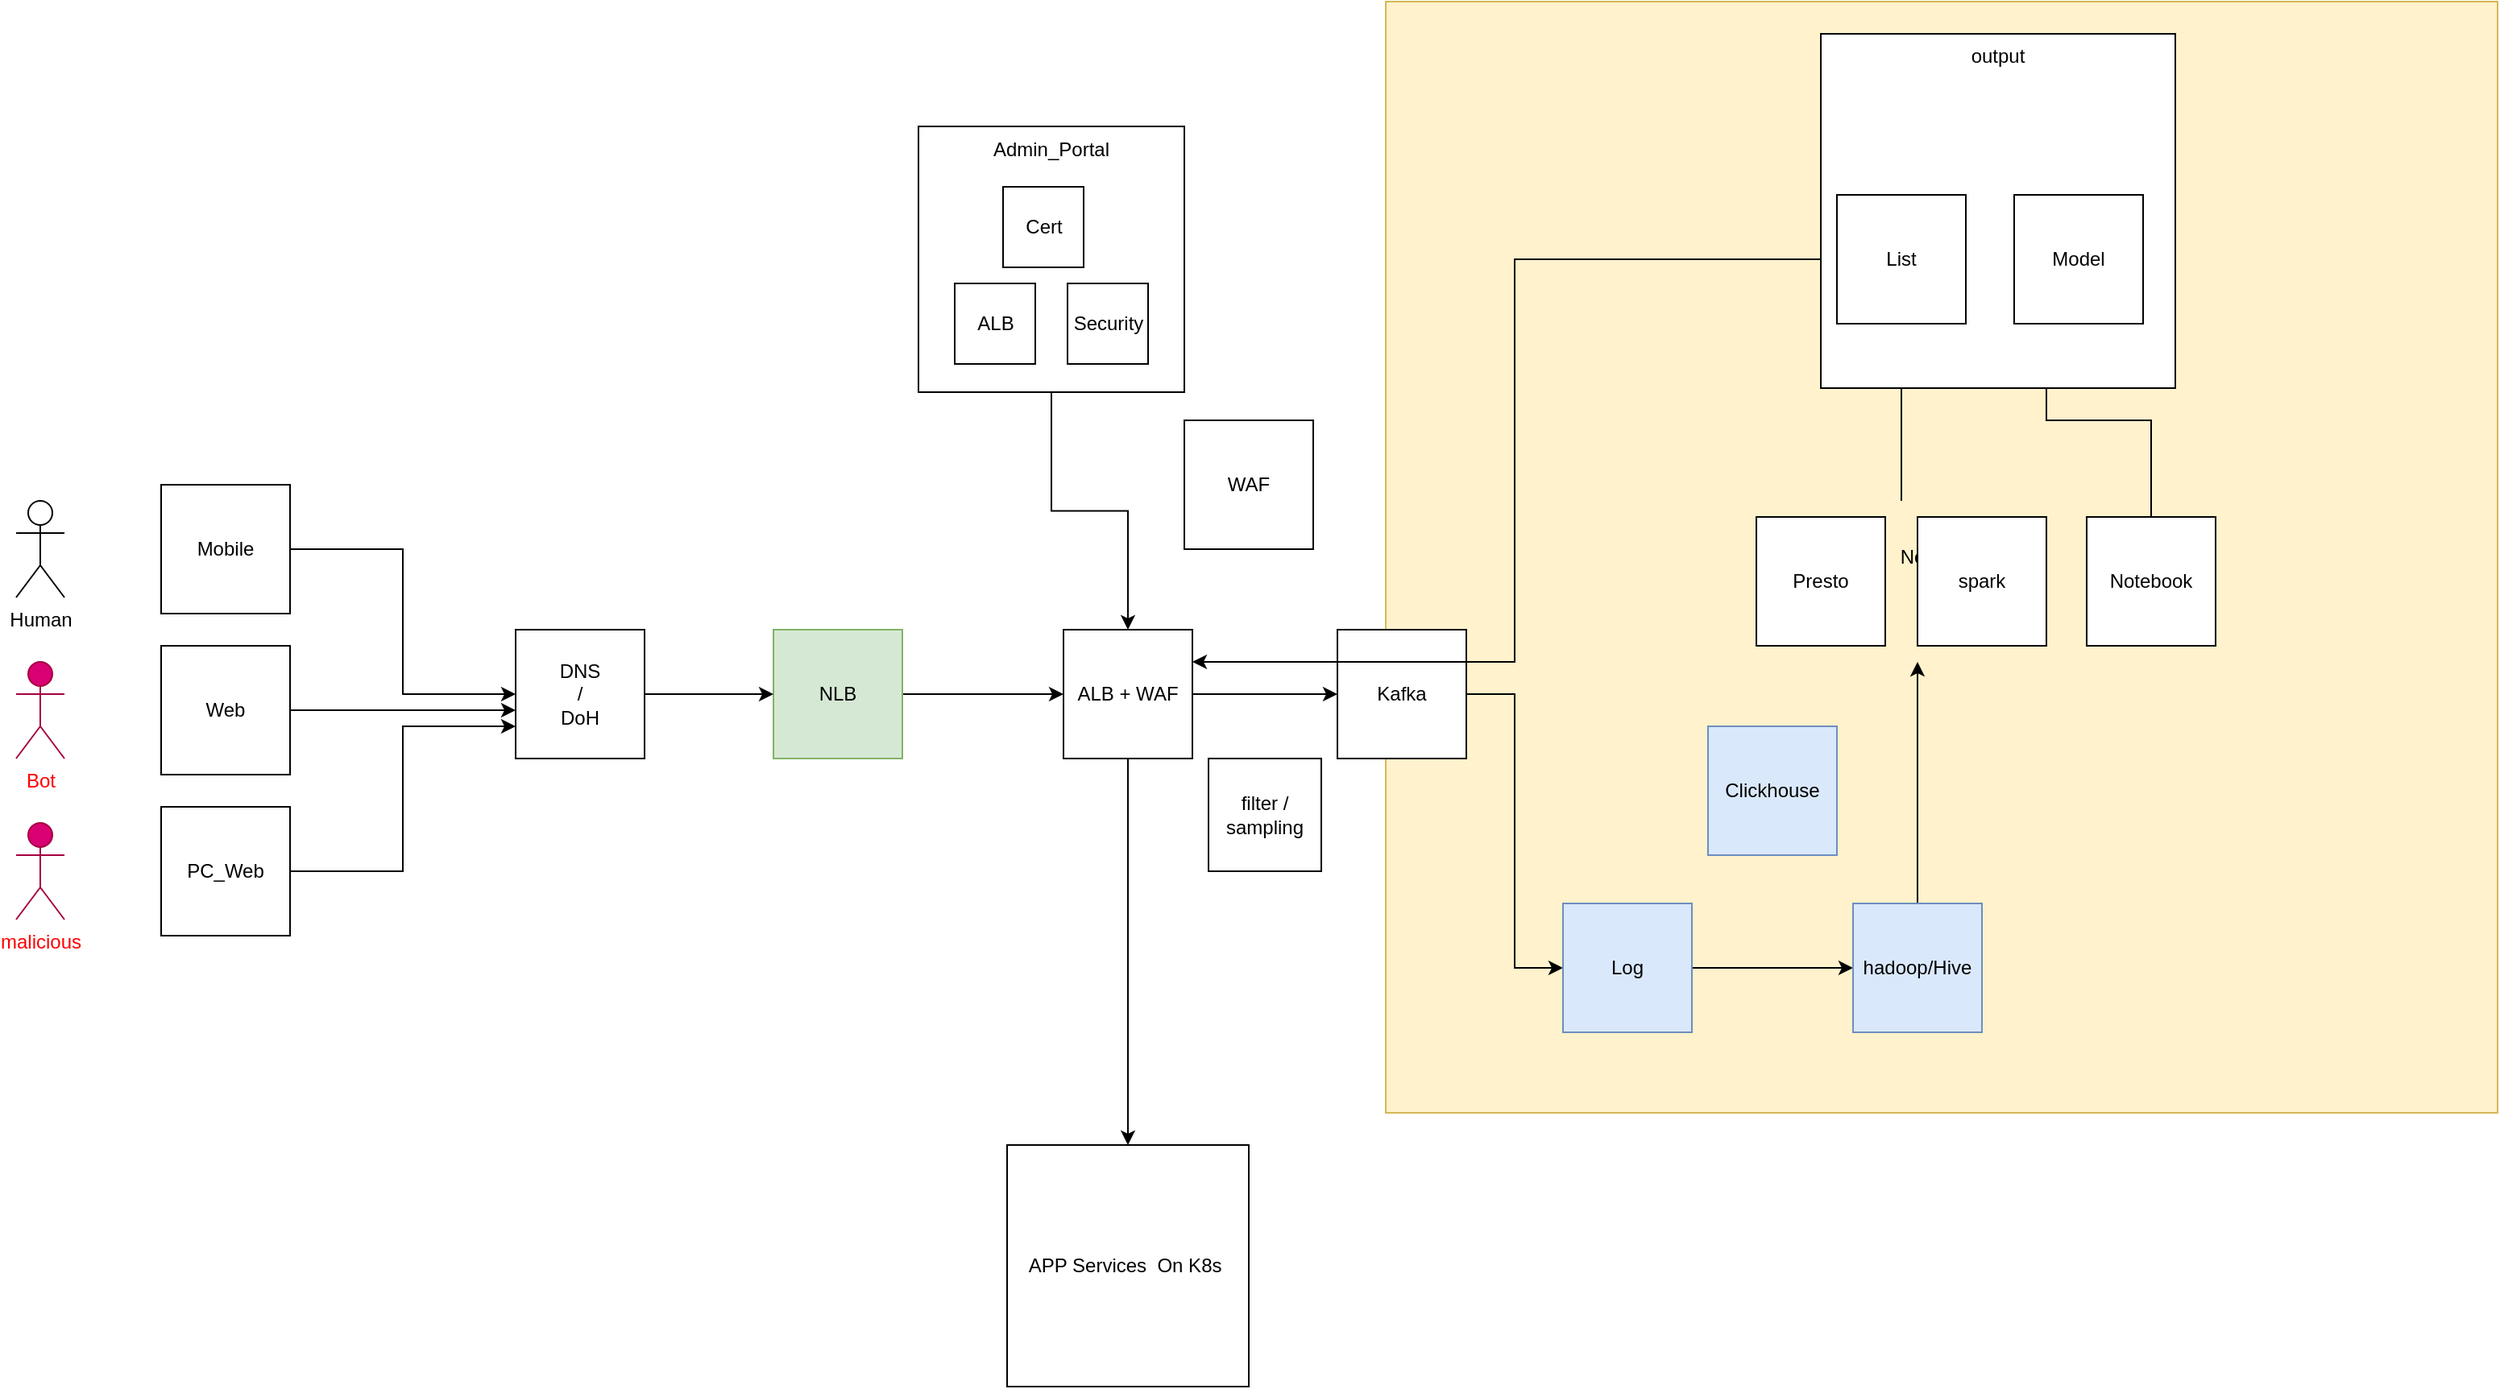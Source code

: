 <mxfile version="22.1.21" type="github">
  <diagram name="Page-1" id="h4mQXHj7m2dZuJ2kFf5C">
    <mxGraphModel dx="1793" dy="2051" grid="1" gridSize="10" guides="1" tooltips="1" connect="1" arrows="1" fold="1" page="1" pageScale="1" pageWidth="850" pageHeight="1100" math="0" shadow="0">
      <root>
        <mxCell id="0" />
        <mxCell id="1" parent="0" />
        <mxCell id="McwnkxctFBztKJUD4bEL-6" value="Notebook" style="whiteSpace=wrap;html=1;aspect=fixed;fillColor=#fff2cc;strokeColor=#d6b656;" vertex="1" parent="1">
          <mxGeometry x="860" y="-10" width="690" height="690" as="geometry" />
        </mxCell>
        <mxCell id="UklJM1hZt59_CWoXAM_g-14" style="edgeStyle=orthogonalEdgeStyle;rounded=0;orthogonalLoop=1;jettySize=auto;html=1;entryX=0;entryY=0.5;entryDx=0;entryDy=0;" parent="1" source="UklJM1hZt59_CWoXAM_g-1" target="UklJM1hZt59_CWoXAM_g-12" edge="1">
          <mxGeometry relative="1" as="geometry" />
        </mxCell>
        <mxCell id="UklJM1hZt59_CWoXAM_g-1" value="Mobile" style="whiteSpace=wrap;html=1;aspect=fixed;" parent="1" vertex="1">
          <mxGeometry x="100" y="290" width="80" height="80" as="geometry" />
        </mxCell>
        <mxCell id="UklJM1hZt59_CWoXAM_g-15" style="edgeStyle=orthogonalEdgeStyle;rounded=0;orthogonalLoop=1;jettySize=auto;html=1;" parent="1" source="UklJM1hZt59_CWoXAM_g-2" edge="1">
          <mxGeometry relative="1" as="geometry">
            <mxPoint x="320" y="430" as="targetPoint" />
          </mxGeometry>
        </mxCell>
        <mxCell id="UklJM1hZt59_CWoXAM_g-2" value="Web" style="whiteSpace=wrap;html=1;aspect=fixed;" parent="1" vertex="1">
          <mxGeometry x="100" y="390" width="80" height="80" as="geometry" />
        </mxCell>
        <mxCell id="UklJM1hZt59_CWoXAM_g-16" style="edgeStyle=orthogonalEdgeStyle;rounded=0;orthogonalLoop=1;jettySize=auto;html=1;exitX=1;exitY=0.5;exitDx=0;exitDy=0;entryX=0;entryY=0.75;entryDx=0;entryDy=0;" parent="1" source="UklJM1hZt59_CWoXAM_g-3" target="UklJM1hZt59_CWoXAM_g-12" edge="1">
          <mxGeometry relative="1" as="geometry" />
        </mxCell>
        <mxCell id="UklJM1hZt59_CWoXAM_g-3" value="PC_Web" style="whiteSpace=wrap;html=1;aspect=fixed;" parent="1" vertex="1">
          <mxGeometry x="100" y="490" width="80" height="80" as="geometry" />
        </mxCell>
        <mxCell id="UklJM1hZt59_CWoXAM_g-11" style="edgeStyle=orthogonalEdgeStyle;rounded=0;orthogonalLoop=1;jettySize=auto;html=1;entryX=0;entryY=0.5;entryDx=0;entryDy=0;" parent="1" source="UklJM1hZt59_CWoXAM_g-4" target="UklJM1hZt59_CWoXAM_g-5" edge="1">
          <mxGeometry relative="1" as="geometry" />
        </mxCell>
        <mxCell id="UklJM1hZt59_CWoXAM_g-4" value="NLB" style="whiteSpace=wrap;html=1;aspect=fixed;fillColor=#d5e8d4;strokeColor=#82b366;" parent="1" vertex="1">
          <mxGeometry x="480" y="380" width="80" height="80" as="geometry" />
        </mxCell>
        <mxCell id="UklJM1hZt59_CWoXAM_g-10" style="edgeStyle=orthogonalEdgeStyle;rounded=0;orthogonalLoop=1;jettySize=auto;html=1;" parent="1" source="UklJM1hZt59_CWoXAM_g-5" target="UklJM1hZt59_CWoXAM_g-8" edge="1">
          <mxGeometry relative="1" as="geometry" />
        </mxCell>
        <mxCell id="LiXmV6HR_Ljs2VoDoevz-1" style="edgeStyle=orthogonalEdgeStyle;rounded=0;orthogonalLoop=1;jettySize=auto;html=1;entryX=0;entryY=0.5;entryDx=0;entryDy=0;" parent="1" source="UklJM1hZt59_CWoXAM_g-5" target="LiXmV6HR_Ljs2VoDoevz-2" edge="1">
          <mxGeometry relative="1" as="geometry">
            <mxPoint x="700" y="570" as="targetPoint" />
          </mxGeometry>
        </mxCell>
        <mxCell id="UklJM1hZt59_CWoXAM_g-5" value="ALB + WAF" style="whiteSpace=wrap;html=1;aspect=fixed;" parent="1" vertex="1">
          <mxGeometry x="660" y="380" width="80" height="80" as="geometry" />
        </mxCell>
        <mxCell id="UklJM1hZt59_CWoXAM_g-9" style="edgeStyle=orthogonalEdgeStyle;rounded=0;orthogonalLoop=1;jettySize=auto;html=1;" parent="1" source="UklJM1hZt59_CWoXAM_g-6" target="UklJM1hZt59_CWoXAM_g-5" edge="1">
          <mxGeometry relative="1" as="geometry" />
        </mxCell>
        <mxCell id="UklJM1hZt59_CWoXAM_g-6" value="Admin_Portal" style="whiteSpace=wrap;html=1;aspect=fixed;verticalAlign=top;" parent="1" vertex="1">
          <mxGeometry x="570" y="67.5" width="165" height="165" as="geometry" />
        </mxCell>
        <mxCell id="UklJM1hZt59_CWoXAM_g-8" value="APP Services&amp;nbsp; On K8s&amp;nbsp;" style="whiteSpace=wrap;html=1;aspect=fixed;" parent="1" vertex="1">
          <mxGeometry x="625" y="700" width="150" height="150" as="geometry" />
        </mxCell>
        <mxCell id="UklJM1hZt59_CWoXAM_g-13" style="edgeStyle=orthogonalEdgeStyle;rounded=0;orthogonalLoop=1;jettySize=auto;html=1;" parent="1" source="UklJM1hZt59_CWoXAM_g-12" target="UklJM1hZt59_CWoXAM_g-4" edge="1">
          <mxGeometry relative="1" as="geometry" />
        </mxCell>
        <mxCell id="UklJM1hZt59_CWoXAM_g-12" value="DNS&lt;br&gt;/&lt;br&gt;DoH" style="whiteSpace=wrap;html=1;aspect=fixed;" parent="1" vertex="1">
          <mxGeometry x="320" y="380" width="80" height="80" as="geometry" />
        </mxCell>
        <mxCell id="UklJM1hZt59_CWoXAM_g-17" value="Human" style="shape=umlActor;verticalLabelPosition=bottom;verticalAlign=top;html=1;outlineConnect=0;" parent="1" vertex="1">
          <mxGeometry x="10" y="300" width="30" height="60" as="geometry" />
        </mxCell>
        <mxCell id="UklJM1hZt59_CWoXAM_g-18" value="Bot" style="shape=umlActor;verticalLabelPosition=bottom;verticalAlign=top;html=1;outlineConnect=0;fillColor=#d80073;fontColor=#FF0000;strokeColor=#A50040;" parent="1" vertex="1">
          <mxGeometry x="10" y="400" width="30" height="60" as="geometry" />
        </mxCell>
        <mxCell id="UklJM1hZt59_CWoXAM_g-20" value="malicious" style="shape=umlActor;verticalLabelPosition=bottom;verticalAlign=top;html=1;outlineConnect=0;fontColor=#FF0000;fillColor=#d80073;strokeColor=#A50040;" parent="1" vertex="1">
          <mxGeometry x="10" y="500" width="30" height="60" as="geometry" />
        </mxCell>
        <mxCell id="bTh-FP3ok-fwcKt8Gy6G-1" value="Security" style="whiteSpace=wrap;html=1;aspect=fixed;direction=south;" parent="1" vertex="1">
          <mxGeometry x="662.5" y="165" width="50" height="50" as="geometry" />
        </mxCell>
        <mxCell id="bTh-FP3ok-fwcKt8Gy6G-2" value="ALB" style="whiteSpace=wrap;html=1;aspect=fixed;direction=south;" parent="1" vertex="1">
          <mxGeometry x="592.5" y="165" width="50" height="50" as="geometry" />
        </mxCell>
        <mxCell id="bTh-FP3ok-fwcKt8Gy6G-3" value="Cert" style="whiteSpace=wrap;html=1;aspect=fixed;direction=south;" parent="1" vertex="1">
          <mxGeometry x="622.5" y="105" width="50" height="50" as="geometry" />
        </mxCell>
        <mxCell id="LiXmV6HR_Ljs2VoDoevz-3" style="edgeStyle=orthogonalEdgeStyle;rounded=0;orthogonalLoop=1;jettySize=auto;html=1;entryX=0;entryY=0.5;entryDx=0;entryDy=0;" parent="1" source="LiXmV6HR_Ljs2VoDoevz-2" target="LiXmV6HR_Ljs2VoDoevz-4" edge="1">
          <mxGeometry relative="1" as="geometry">
            <mxPoint x="940" y="620" as="targetPoint" />
          </mxGeometry>
        </mxCell>
        <mxCell id="LiXmV6HR_Ljs2VoDoevz-2" value="Kafka" style="whiteSpace=wrap;html=1;aspect=fixed;" parent="1" vertex="1">
          <mxGeometry x="830" y="380" width="80" height="80" as="geometry" />
        </mxCell>
        <mxCell id="LiXmV6HR_Ljs2VoDoevz-6" style="edgeStyle=orthogonalEdgeStyle;rounded=0;orthogonalLoop=1;jettySize=auto;html=1;entryX=0;entryY=0.5;entryDx=0;entryDy=0;" parent="1" source="LiXmV6HR_Ljs2VoDoevz-4" target="LiXmV6HR_Ljs2VoDoevz-5" edge="1">
          <mxGeometry relative="1" as="geometry" />
        </mxCell>
        <mxCell id="LiXmV6HR_Ljs2VoDoevz-4" value="Log" style="whiteSpace=wrap;html=1;aspect=fixed;fillColor=#dae8fc;strokeColor=#6c8ebf;" parent="1" vertex="1">
          <mxGeometry x="970" y="550" width="80" height="80" as="geometry" />
        </mxCell>
        <mxCell id="LiXmV6HR_Ljs2VoDoevz-7" style="edgeStyle=orthogonalEdgeStyle;rounded=0;orthogonalLoop=1;jettySize=auto;html=1;" parent="1" source="LiXmV6HR_Ljs2VoDoevz-5" edge="1">
          <mxGeometry relative="1" as="geometry">
            <mxPoint x="1190" y="400" as="targetPoint" />
          </mxGeometry>
        </mxCell>
        <mxCell id="LiXmV6HR_Ljs2VoDoevz-5" value="hadoop/Hive" style="whiteSpace=wrap;html=1;aspect=fixed;fillColor=#dae8fc;strokeColor=#6c8ebf;" parent="1" vertex="1">
          <mxGeometry x="1150" y="550" width="80" height="80" as="geometry" />
        </mxCell>
        <mxCell id="LiXmV6HR_Ljs2VoDoevz-8" value="Presto" style="whiteSpace=wrap;html=1;aspect=fixed;" parent="1" vertex="1">
          <mxGeometry x="1090" y="310" width="80" height="80" as="geometry" />
        </mxCell>
        <mxCell id="LiXmV6HR_Ljs2VoDoevz-9" value="spark" style="whiteSpace=wrap;html=1;aspect=fixed;" parent="1" vertex="1">
          <mxGeometry x="1190" y="310" width="80" height="80" as="geometry" />
        </mxCell>
        <mxCell id="LiXmV6HR_Ljs2VoDoevz-10" style="edgeStyle=orthogonalEdgeStyle;rounded=0;orthogonalLoop=1;jettySize=auto;html=1;" parent="1" edge="1">
          <mxGeometry relative="1" as="geometry">
            <mxPoint x="1180" y="210" as="targetPoint" />
            <mxPoint x="1180" y="300" as="sourcePoint" />
          </mxGeometry>
        </mxCell>
        <mxCell id="LiXmV6HR_Ljs2VoDoevz-15" style="edgeStyle=orthogonalEdgeStyle;rounded=0;orthogonalLoop=1;jettySize=auto;html=1;exitX=0.5;exitY=0;exitDx=0;exitDy=0;entryX=0.25;entryY=1;entryDx=0;entryDy=0;" parent="1" source="LiXmV6HR_Ljs2VoDoevz-11" target="LiXmV6HR_Ljs2VoDoevz-14" edge="1">
          <mxGeometry relative="1" as="geometry" />
        </mxCell>
        <mxCell id="LiXmV6HR_Ljs2VoDoevz-11" value="Notebook" style="whiteSpace=wrap;html=1;aspect=fixed;" parent="1" vertex="1">
          <mxGeometry x="1295" y="310" width="80" height="80" as="geometry" />
        </mxCell>
        <mxCell id="LiXmV6HR_Ljs2VoDoevz-13" style="edgeStyle=orthogonalEdgeStyle;rounded=0;orthogonalLoop=1;jettySize=auto;html=1;exitX=0;exitY=0.5;exitDx=0;exitDy=0;entryX=1;entryY=0.25;entryDx=0;entryDy=0;" parent="1" source="LiXmV6HR_Ljs2VoDoevz-12" target="UklJM1hZt59_CWoXAM_g-5" edge="1">
          <mxGeometry relative="1" as="geometry">
            <mxPoint x="850" y="290" as="targetPoint" />
          </mxGeometry>
        </mxCell>
        <mxCell id="LiXmV6HR_Ljs2VoDoevz-17" value="output" style="whiteSpace=wrap;html=1;aspect=fixed;verticalAlign=top;" parent="1" vertex="1">
          <mxGeometry x="1130" y="10" width="220" height="220" as="geometry" />
        </mxCell>
        <mxCell id="LiXmV6HR_Ljs2VoDoevz-12" value="List" style="whiteSpace=wrap;html=1;aspect=fixed;" parent="1" vertex="1">
          <mxGeometry x="1140" y="110" width="80" height="80" as="geometry" />
        </mxCell>
        <mxCell id="LiXmV6HR_Ljs2VoDoevz-14" value="Model" style="whiteSpace=wrap;html=1;aspect=fixed;" parent="1" vertex="1">
          <mxGeometry x="1250" y="110" width="80" height="80" as="geometry" />
        </mxCell>
        <mxCell id="McwnkxctFBztKJUD4bEL-1" value="WAF" style="whiteSpace=wrap;html=1;aspect=fixed;" vertex="1" parent="1">
          <mxGeometry x="735" y="250" width="80" height="80" as="geometry" />
        </mxCell>
        <mxCell id="McwnkxctFBztKJUD4bEL-2" value="Clickhouse" style="whiteSpace=wrap;html=1;aspect=fixed;fillColor=#dae8fc;strokeColor=#6c8ebf;" vertex="1" parent="1">
          <mxGeometry x="1060" y="440" width="80" height="80" as="geometry" />
        </mxCell>
        <mxCell id="McwnkxctFBztKJUD4bEL-3" value="filter / sampling" style="whiteSpace=wrap;html=1;aspect=fixed;" vertex="1" parent="1">
          <mxGeometry x="750" y="460" width="70" height="70" as="geometry" />
        </mxCell>
      </root>
    </mxGraphModel>
  </diagram>
</mxfile>
